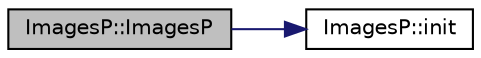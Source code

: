 digraph "ImagesP::ImagesP"
{
  edge [fontname="Helvetica",fontsize="10",labelfontname="Helvetica",labelfontsize="10"];
  node [fontname="Helvetica",fontsize="10",shape=record];
  rankdir="LR";
  Node1 [label="ImagesP::ImagesP",height=0.2,width=0.4,color="black", fillcolor="grey75", style="filled" fontcolor="black"];
  Node1 -> Node2 [color="midnightblue",fontsize="10",style="solid",fontname="Helvetica"];
  Node2 [label="ImagesP::init",height=0.2,width=0.4,color="black", fillcolor="white", style="filled",URL="$class_images_p.html#a0527e504ca88cece33edb90fef958c90"];
}
